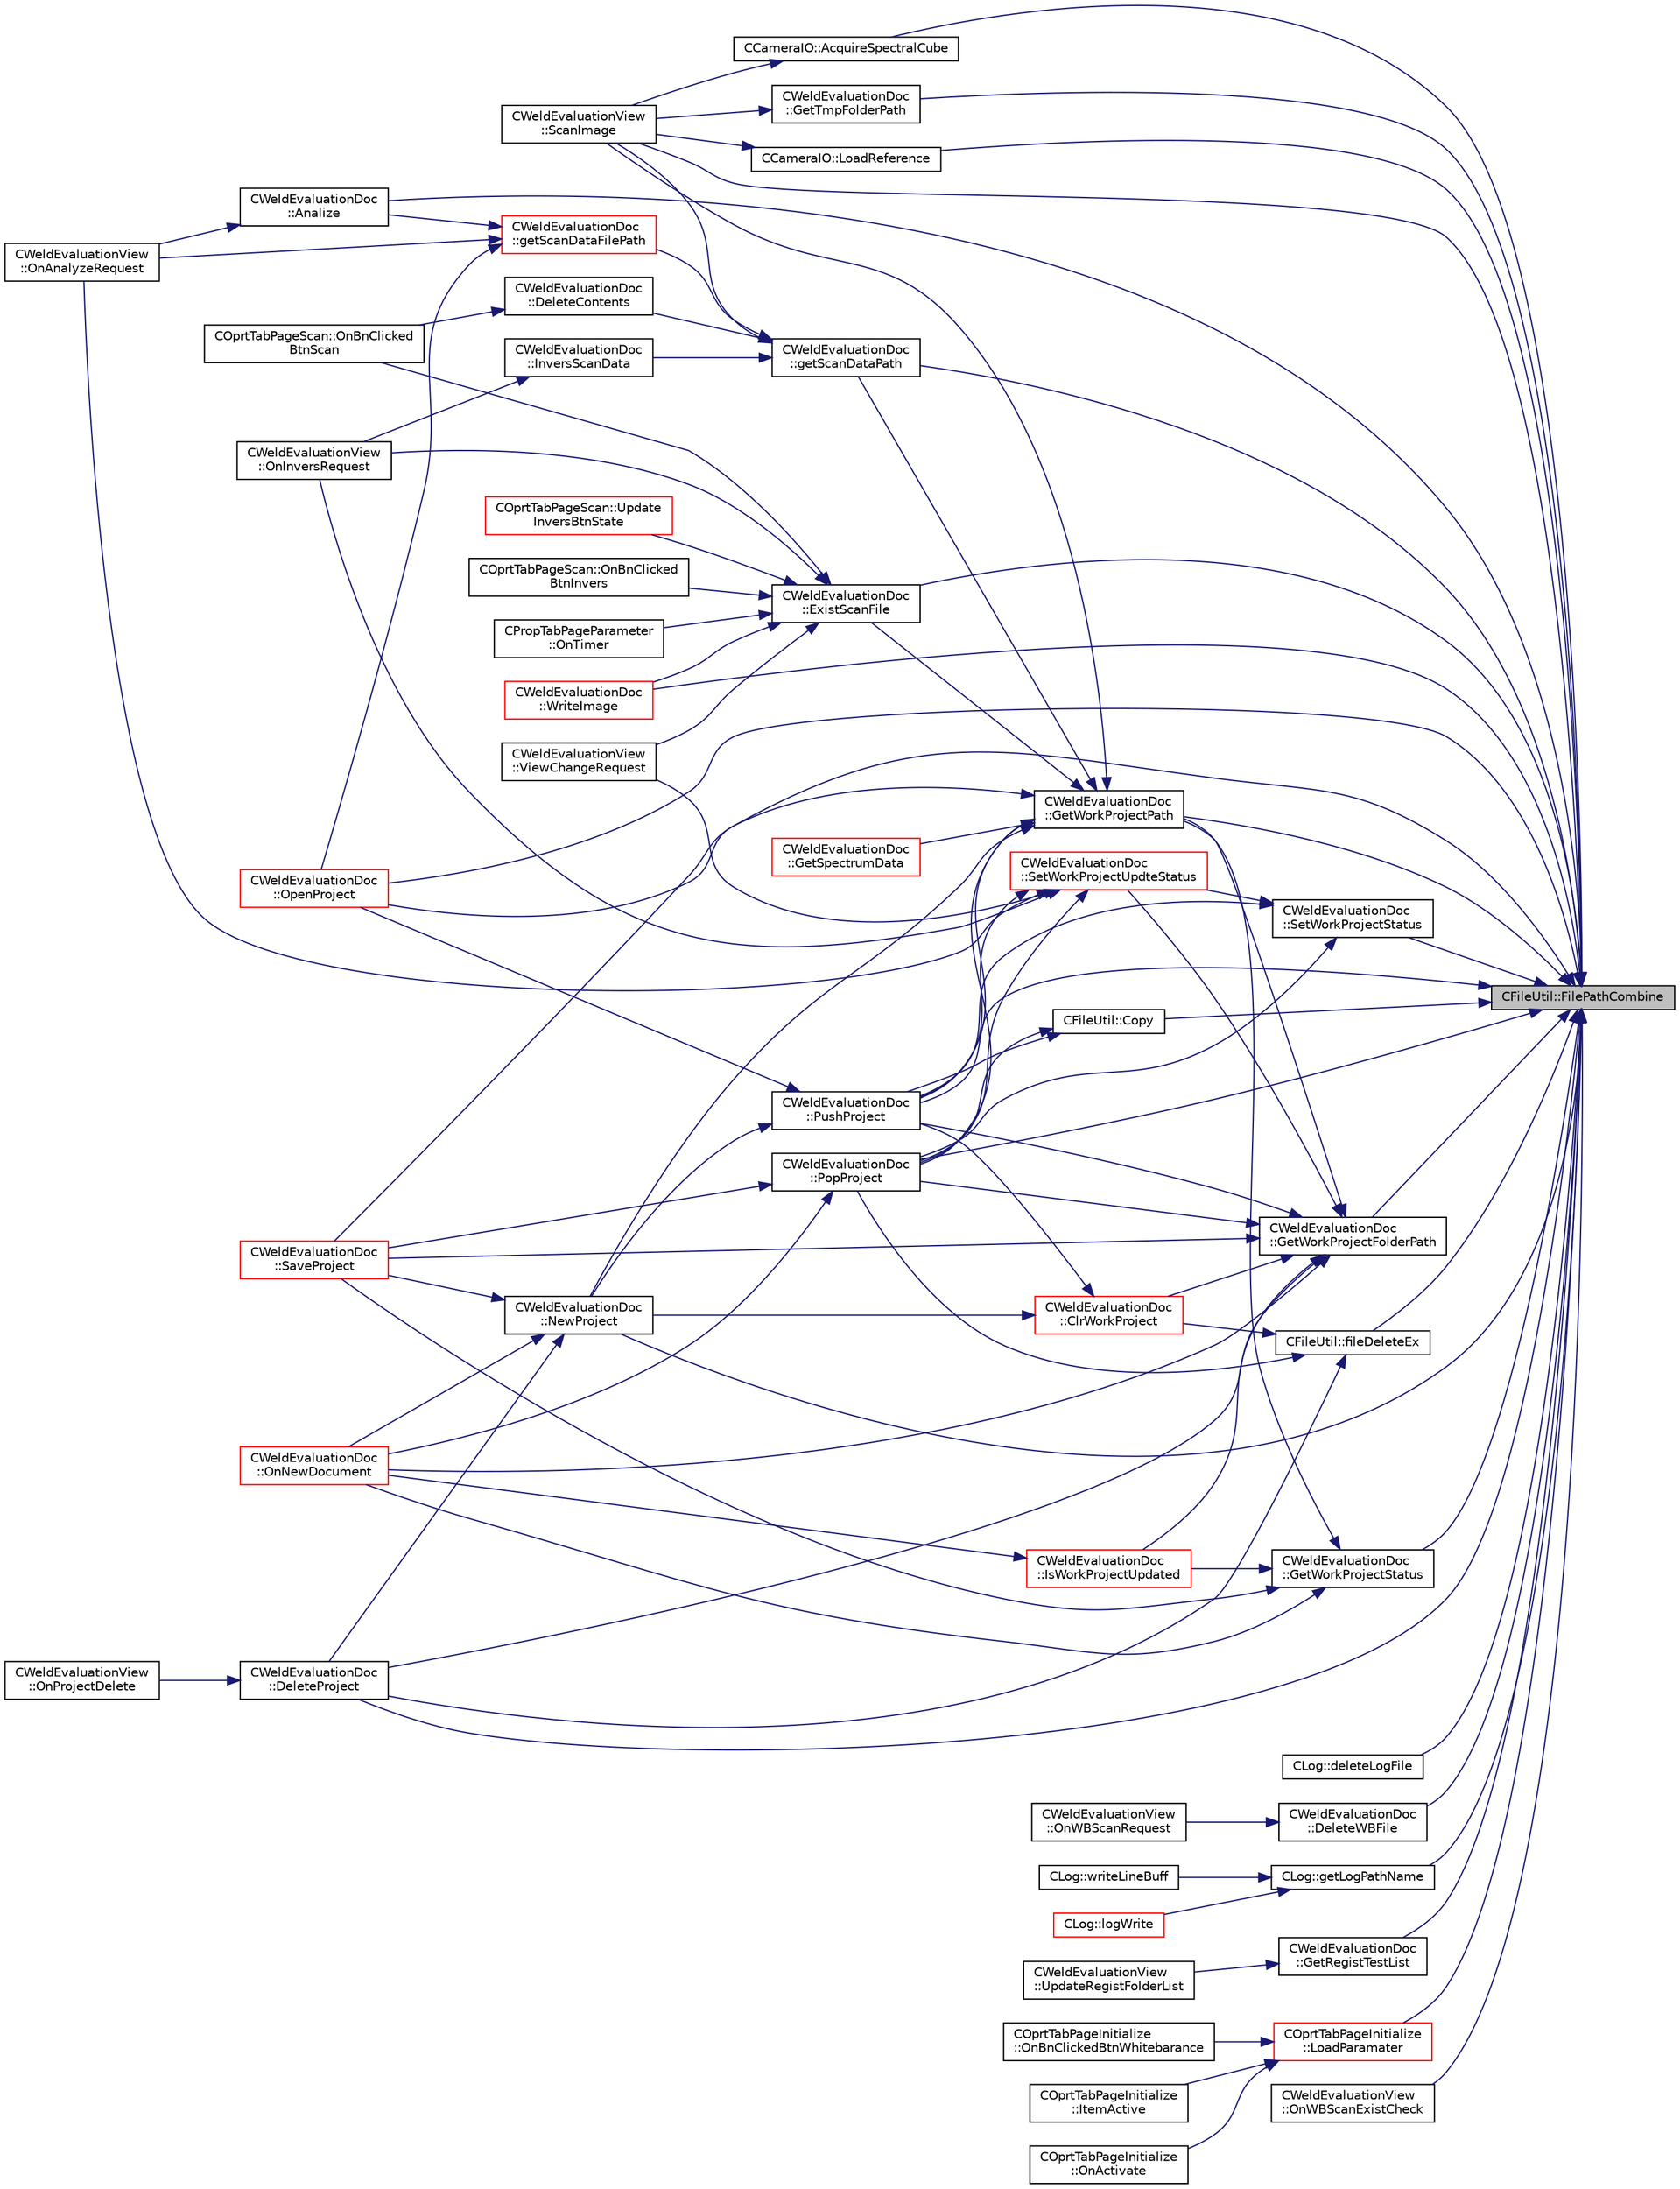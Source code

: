 digraph "CFileUtil::FilePathCombine"
{
 // LATEX_PDF_SIZE
  edge [fontname="Helvetica",fontsize="10",labelfontname="Helvetica",labelfontsize="10"];
  node [fontname="Helvetica",fontsize="10",shape=record];
  rankdir="RL";
  Node1 [label="CFileUtil::FilePathCombine",height=0.2,width=0.4,color="black", fillcolor="grey75", style="filled", fontcolor="black",tooltip="ファイルパスの作成"];
  Node1 -> Node2 [dir="back",color="midnightblue",fontsize="10",style="solid",fontname="Helvetica"];
  Node2 [label="CCameraIO::AcquireSpectralCube",height=0.2,width=0.4,color="black", fillcolor="white", style="filled",URL="$class_c_camera_i_o.html#a0579cb57b28f22477e9f0f27fbf5b845",tooltip="キューブデータ（最終データ）の取得"];
  Node2 -> Node3 [dir="back",color="midnightblue",fontsize="10",style="solid",fontname="Helvetica"];
  Node3 [label="CWeldEvaluationView\l::ScanImage",height=0.2,width=0.4,color="black", fillcolor="white", style="filled",URL="$class_c_weld_evaluation_view.html#af36ee74161f90ac2fe30337a0fe1fb9d",tooltip="スキャンの実施"];
  Node1 -> Node4 [dir="back",color="midnightblue",fontsize="10",style="solid",fontname="Helvetica"];
  Node4 [label="CWeldEvaluationDoc\l::Analize",height=0.2,width=0.4,color="black", fillcolor="white", style="filled",URL="$class_c_weld_evaluation_doc.html#aec529b21bcd80053e9ace596cc28ee56",tooltip="解析の実施"];
  Node4 -> Node5 [dir="back",color="midnightblue",fontsize="10",style="solid",fontname="Helvetica"];
  Node5 [label="CWeldEvaluationView\l::OnAnalyzeRequest",height=0.2,width=0.4,color="black", fillcolor="white", style="filled",URL="$class_c_weld_evaluation_view.html#a1a9fb7c6caa1412479781ba074a64dc8",tooltip="解析実施要求"];
  Node1 -> Node6 [dir="back",color="midnightblue",fontsize="10",style="solid",fontname="Helvetica"];
  Node6 [label="CFileUtil::Copy",height=0.2,width=0.4,color="black", fillcolor="white", style="filled",URL="$class_c_file_util.html#a3e7c1a5aac6ffb5357485b2a97c8b233",tooltip="ファイルのコピー"];
  Node6 -> Node7 [dir="back",color="midnightblue",fontsize="10",style="solid",fontname="Helvetica"];
  Node7 [label="CWeldEvaluationDoc\l::PopProject",height=0.2,width=0.4,color="black", fillcolor="white", style="filled",URL="$class_c_weld_evaluation_doc.html#ad97fb1fff98c1ec282fed06254c44e4f",tooltip="ワークからプロジェクトへ移動"];
  Node7 -> Node8 [dir="back",color="midnightblue",fontsize="10",style="solid",fontname="Helvetica"];
  Node8 [label="CWeldEvaluationDoc\l::OnNewDocument",height=0.2,width=0.4,color="red", fillcolor="white", style="filled",URL="$class_c_weld_evaluation_doc.html#a2e500461803db9361e0e0c86bc549547",tooltip="新規プロジェクト作成"];
  Node7 -> Node10 [dir="back",color="midnightblue",fontsize="10",style="solid",fontname="Helvetica"];
  Node10 [label="CWeldEvaluationDoc\l::SaveProject",height=0.2,width=0.4,color="red", fillcolor="white", style="filled",URL="$class_c_weld_evaluation_doc.html#a92d375305f80e0626001ab1b3c8d75a0",tooltip="プロジェクトの保存"];
  Node6 -> Node13 [dir="back",color="midnightblue",fontsize="10",style="solid",fontname="Helvetica"];
  Node13 [label="CWeldEvaluationDoc\l::PushProject",height=0.2,width=0.4,color="black", fillcolor="white", style="filled",URL="$class_c_weld_evaluation_doc.html#a051b247732fab46470782bf66c3cf332",tooltip="プロジェクトをワークへ移動"];
  Node13 -> Node14 [dir="back",color="midnightblue",fontsize="10",style="solid",fontname="Helvetica"];
  Node14 [label="CWeldEvaluationDoc\l::NewProject",height=0.2,width=0.4,color="black", fillcolor="white", style="filled",URL="$class_c_weld_evaluation_doc.html#a0aec3875f86f89c63daf5161cfded60d",tooltip="新規プロジェクトの構築"];
  Node14 -> Node15 [dir="back",color="midnightblue",fontsize="10",style="solid",fontname="Helvetica"];
  Node15 [label="CWeldEvaluationDoc\l::DeleteProject",height=0.2,width=0.4,color="black", fillcolor="white", style="filled",URL="$class_c_weld_evaluation_doc.html#acceb13e1dba62f59383094194ecf9774",tooltip="プロジェクトの削除"];
  Node15 -> Node16 [dir="back",color="midnightblue",fontsize="10",style="solid",fontname="Helvetica"];
  Node16 [label="CWeldEvaluationView\l::OnProjectDelete",height=0.2,width=0.4,color="black", fillcolor="white", style="filled",URL="$class_c_weld_evaluation_view.html#a1c8f728724d0615945c96bc74bf24e76",tooltip="プロジェクト削除"];
  Node14 -> Node8 [dir="back",color="midnightblue",fontsize="10",style="solid",fontname="Helvetica"];
  Node14 -> Node10 [dir="back",color="midnightblue",fontsize="10",style="solid",fontname="Helvetica"];
  Node13 -> Node17 [dir="back",color="midnightblue",fontsize="10",style="solid",fontname="Helvetica"];
  Node17 [label="CWeldEvaluationDoc\l::OpenProject",height=0.2,width=0.4,color="red", fillcolor="white", style="filled",URL="$class_c_weld_evaluation_doc.html#abd81887407c6ef8abfb6beed49309aab",tooltip="既存プロジェクトのオープン"];
  Node1 -> Node20 [dir="back",color="midnightblue",fontsize="10",style="solid",fontname="Helvetica"];
  Node20 [label="CLog::deleteLogFile",height=0.2,width=0.4,color="black", fillcolor="white", style="filled",URL="$class_c_log.html#ab71eadeaabab3775e02b9abaabc92564",tooltip="ログファイル削除"];
  Node1 -> Node15 [dir="back",color="midnightblue",fontsize="10",style="solid",fontname="Helvetica"];
  Node1 -> Node21 [dir="back",color="midnightblue",fontsize="10",style="solid",fontname="Helvetica"];
  Node21 [label="CWeldEvaluationDoc\l::DeleteWBFile",height=0.2,width=0.4,color="black", fillcolor="white", style="filled",URL="$class_c_weld_evaluation_doc.html#a0da31b2f65ebdcc0fa233216ce2b570e",tooltip="ホワイトバランスファイルの削除"];
  Node21 -> Node22 [dir="back",color="midnightblue",fontsize="10",style="solid",fontname="Helvetica"];
  Node22 [label="CWeldEvaluationView\l::OnWBScanRequest",height=0.2,width=0.4,color="black", fillcolor="white", style="filled",URL="$class_c_weld_evaluation_view.html#a2b69faf84702201cc5dbfe3fcd202b32",tooltip="ホワイトバランススキャンの要求"];
  Node1 -> Node23 [dir="back",color="midnightblue",fontsize="10",style="solid",fontname="Helvetica"];
  Node23 [label="CWeldEvaluationDoc\l::ExistScanFile",height=0.2,width=0.4,color="black", fillcolor="white", style="filled",URL="$class_c_weld_evaluation_doc.html#a41aafce3ebbfa44a9741100ed1134583",tooltip="スキャンファイルの設定有無判定"];
  Node23 -> Node24 [dir="back",color="midnightblue",fontsize="10",style="solid",fontname="Helvetica"];
  Node24 [label="COprtTabPageScan::OnBnClicked\lBtnInvers",height=0.2,width=0.4,color="black", fillcolor="white", style="filled",URL="$class_c_oprt_tab_page_scan.html#a6b87d0ef6afcfc5a37e5bfa25d13c06d",tooltip="「上下反転」ボタン押下時処理"];
  Node23 -> Node25 [dir="back",color="midnightblue",fontsize="10",style="solid",fontname="Helvetica"];
  Node25 [label="COprtTabPageScan::OnBnClicked\lBtnScan",height=0.2,width=0.4,color="black", fillcolor="white", style="filled",URL="$class_c_oprt_tab_page_scan.html#a325bd4d3b6c573140e8b23f901378767",tooltip="スキャンボタン押下時処理"];
  Node23 -> Node26 [dir="back",color="midnightblue",fontsize="10",style="solid",fontname="Helvetica"];
  Node26 [label="CWeldEvaluationView\l::OnInversRequest",height=0.2,width=0.4,color="black", fillcolor="white", style="filled",URL="$class_c_weld_evaluation_view.html#a64432e2c0e21d161465fb28eb9e71594",tooltip="データ反転の要求"];
  Node23 -> Node27 [dir="back",color="midnightblue",fontsize="10",style="solid",fontname="Helvetica"];
  Node27 [label="CPropTabPageParameter\l::OnTimer",height=0.2,width=0.4,color="black", fillcolor="white", style="filled",URL="$class_c_prop_tab_page_parameter.html#a14f7d8b2d5db7edb3211c6c969dd4701",tooltip="タイマー"];
  Node23 -> Node28 [dir="back",color="midnightblue",fontsize="10",style="solid",fontname="Helvetica"];
  Node28 [label="COprtTabPageScan::Update\lInversBtnState",height=0.2,width=0.4,color="red", fillcolor="white", style="filled",URL="$class_c_oprt_tab_page_scan.html#ad0d522b4950e2d288d1ad4aaf9d9a7ec",tooltip="「上下反転」ボタンの状態更新"];
  Node23 -> Node34 [dir="back",color="midnightblue",fontsize="10",style="solid",fontname="Helvetica"];
  Node34 [label="CWeldEvaluationView\l::ViewChangeRequest",height=0.2,width=0.4,color="black", fillcolor="white", style="filled",URL="$class_c_weld_evaluation_view.html#a50da59446b116e48eb00b4ccc6074cdd",tooltip="表示変更リクエスト"];
  Node23 -> Node35 [dir="back",color="midnightblue",fontsize="10",style="solid",fontname="Helvetica"];
  Node35 [label="CWeldEvaluationDoc\l::WriteImage",height=0.2,width=0.4,color="red", fillcolor="white", style="filled",URL="$class_c_weld_evaluation_doc.html#a898813fc506ac6765717271c8d944663",tooltip="スキャンイメージの保存"];
  Node1 -> Node37 [dir="back",color="midnightblue",fontsize="10",style="solid",fontname="Helvetica"];
  Node37 [label="CFileUtil::fileDeleteEx",height=0.2,width=0.4,color="black", fillcolor="white", style="filled",URL="$class_c_file_util.html#a1a5b66b44b29a8777c94cf89f960323d",tooltip="ファイルを削除する（ディレクトリを含むリーカーシブル削除）"];
  Node37 -> Node38 [dir="back",color="midnightblue",fontsize="10",style="solid",fontname="Helvetica"];
  Node38 [label="CWeldEvaluationDoc\l::ClrWorkProject",height=0.2,width=0.4,color="red", fillcolor="white", style="filled",URL="$class_c_weld_evaluation_doc.html#a66c4a406f8a43359ced44c21e974cb90",tooltip="ワークプロジェクトの削除"];
  Node38 -> Node14 [dir="back",color="midnightblue",fontsize="10",style="solid",fontname="Helvetica"];
  Node38 -> Node13 [dir="back",color="midnightblue",fontsize="10",style="solid",fontname="Helvetica"];
  Node37 -> Node15 [dir="back",color="midnightblue",fontsize="10",style="solid",fontname="Helvetica"];
  Node37 -> Node7 [dir="back",color="midnightblue",fontsize="10",style="solid",fontname="Helvetica"];
  Node1 -> Node40 [dir="back",color="midnightblue",fontsize="10",style="solid",fontname="Helvetica"];
  Node40 [label="CLog::getLogPathName",height=0.2,width=0.4,color="black", fillcolor="white", style="filled",URL="$class_c_log.html#ab9c474897ca906770f57d5da2feefa6d",tooltip="ログファイルフルパス名の取得"];
  Node40 -> Node41 [dir="back",color="midnightblue",fontsize="10",style="solid",fontname="Helvetica"];
  Node41 [label="CLog::logWrite",height=0.2,width=0.4,color="red", fillcolor="white", style="filled",URL="$class_c_log.html#ac31d4dac2937ba01a36d1a3b44b83d70",tooltip="ログの出力"];
  Node40 -> Node77 [dir="back",color="midnightblue",fontsize="10",style="solid",fontname="Helvetica"];
  Node77 [label="CLog::writeLineBuff",height=0.2,width=0.4,color="black", fillcolor="white", style="filled",URL="$class_c_log.html#a525e7b49275b938e8ffaa42256983e20",tooltip="ログ出力ラインバッファのログ出力"];
  Node1 -> Node78 [dir="back",color="midnightblue",fontsize="10",style="solid",fontname="Helvetica"];
  Node78 [label="CWeldEvaluationDoc\l::GetRegistTestList",height=0.2,width=0.4,color="black", fillcolor="white", style="filled",URL="$class_c_weld_evaluation_doc.html#a4b4d97dc8543d294f654097e4a7d74e2",tooltip="登録済み検査の取得"];
  Node78 -> Node79 [dir="back",color="midnightblue",fontsize="10",style="solid",fontname="Helvetica"];
  Node79 [label="CWeldEvaluationView\l::UpdateRegistFolderList",height=0.2,width=0.4,color="black", fillcolor="white", style="filled",URL="$class_c_weld_evaluation_view.html#a20abe7b7184bdf47f0e0f3cdfa7dfe92",tooltip="登録済み検査リストの更新"];
  Node1 -> Node80 [dir="back",color="midnightblue",fontsize="10",style="solid",fontname="Helvetica"];
  Node80 [label="CWeldEvaluationDoc\l::getScanDataPath",height=0.2,width=0.4,color="black", fillcolor="white", style="filled",URL="$class_c_weld_evaluation_doc.html#a18363dcc891c5e076681195958f7ab18",tooltip="スキャンファイルパス取得（拡張子なし）"];
  Node80 -> Node81 [dir="back",color="midnightblue",fontsize="10",style="solid",fontname="Helvetica"];
  Node81 [label="CWeldEvaluationDoc\l::DeleteContents",height=0.2,width=0.4,color="black", fillcolor="white", style="filled",URL="$class_c_weld_evaluation_doc.html#a21fcb772f7329ee52b9b1922b133eca0",tooltip="スキャン情報の削除"];
  Node81 -> Node25 [dir="back",color="midnightblue",fontsize="10",style="solid",fontname="Helvetica"];
  Node80 -> Node82 [dir="back",color="midnightblue",fontsize="10",style="solid",fontname="Helvetica"];
  Node82 [label="CWeldEvaluationDoc\l::getScanDataFilePath",height=0.2,width=0.4,color="red", fillcolor="white", style="filled",URL="$class_c_weld_evaluation_doc.html#a20f4912ddc5aef772cd12ec334e55f04",tooltip="スキャンデータファイルパス取得"];
  Node82 -> Node4 [dir="back",color="midnightblue",fontsize="10",style="solid",fontname="Helvetica"];
  Node82 -> Node5 [dir="back",color="midnightblue",fontsize="10",style="solid",fontname="Helvetica"];
  Node82 -> Node17 [dir="back",color="midnightblue",fontsize="10",style="solid",fontname="Helvetica"];
  Node80 -> Node71 [dir="back",color="midnightblue",fontsize="10",style="solid",fontname="Helvetica"];
  Node71 [label="CWeldEvaluationDoc\l::InversScanData",height=0.2,width=0.4,color="black", fillcolor="white", style="filled",URL="$class_c_weld_evaluation_doc.html#a7b5e52d33a0ce7e1fd3e55d6558c553e",tooltip="スキャンデータの反転"];
  Node71 -> Node26 [dir="back",color="midnightblue",fontsize="10",style="solid",fontname="Helvetica"];
  Node80 -> Node3 [dir="back",color="midnightblue",fontsize="10",style="solid",fontname="Helvetica"];
  Node1 -> Node84 [dir="back",color="midnightblue",fontsize="10",style="solid",fontname="Helvetica"];
  Node84 [label="CWeldEvaluationDoc\l::GetTmpFolderPath",height=0.2,width=0.4,color="black", fillcolor="white", style="filled",URL="$class_c_weld_evaluation_doc.html#a490621d98c4eefbef7f4b666363a4baf",tooltip="添付フォルダへのパス取得"];
  Node84 -> Node3 [dir="back",color="midnightblue",fontsize="10",style="solid",fontname="Helvetica"];
  Node1 -> Node85 [dir="back",color="midnightblue",fontsize="10",style="solid",fontname="Helvetica"];
  Node85 [label="CWeldEvaluationDoc\l::GetWorkProjectFolderPath",height=0.2,width=0.4,color="black", fillcolor="white", style="filled",URL="$class_c_weld_evaluation_doc.html#ad87e80d1bd51455408e6b782912c3036",tooltip="ワークプロジェクトのルートパス取得"];
  Node85 -> Node38 [dir="back",color="midnightblue",fontsize="10",style="solid",fontname="Helvetica"];
  Node85 -> Node15 [dir="back",color="midnightblue",fontsize="10",style="solid",fontname="Helvetica"];
  Node85 -> Node86 [dir="back",color="midnightblue",fontsize="10",style="solid",fontname="Helvetica"];
  Node86 [label="CWeldEvaluationDoc\l::GetWorkProjectPath",height=0.2,width=0.4,color="black", fillcolor="white", style="filled",URL="$class_c_weld_evaluation_doc.html#ab9b811efdecb8b32d42d8eaeba752b23",tooltip="ワークプロジェクトパスの取得"];
  Node86 -> Node23 [dir="back",color="midnightblue",fontsize="10",style="solid",fontname="Helvetica"];
  Node86 -> Node80 [dir="back",color="midnightblue",fontsize="10",style="solid",fontname="Helvetica"];
  Node86 -> Node68 [dir="back",color="midnightblue",fontsize="10",style="solid",fontname="Helvetica"];
  Node68 [label="CWeldEvaluationDoc\l::GetSpectrumData",height=0.2,width=0.4,color="red", fillcolor="white", style="filled",URL="$class_c_weld_evaluation_doc.html#ad49fe5bd6a5dbd63b150bde87a194a10",tooltip="指定位置スペクトル群の取得"];
  Node86 -> Node14 [dir="back",color="midnightblue",fontsize="10",style="solid",fontname="Helvetica"];
  Node86 -> Node17 [dir="back",color="midnightblue",fontsize="10",style="solid",fontname="Helvetica"];
  Node86 -> Node7 [dir="back",color="midnightblue",fontsize="10",style="solid",fontname="Helvetica"];
  Node86 -> Node13 [dir="back",color="midnightblue",fontsize="10",style="solid",fontname="Helvetica"];
  Node86 -> Node3 [dir="back",color="midnightblue",fontsize="10",style="solid",fontname="Helvetica"];
  Node85 -> Node87 [dir="back",color="midnightblue",fontsize="10",style="solid",fontname="Helvetica"];
  Node87 [label="CWeldEvaluationDoc\l::IsWorkProjectUpdated",height=0.2,width=0.4,color="red", fillcolor="white", style="filled",URL="$class_c_weld_evaluation_doc.html#a6d85514e7850edc2d4dc4c007445bb17",tooltip="プロジェクトの更新判定"];
  Node87 -> Node8 [dir="back",color="midnightblue",fontsize="10",style="solid",fontname="Helvetica"];
  Node85 -> Node8 [dir="back",color="midnightblue",fontsize="10",style="solid",fontname="Helvetica"];
  Node85 -> Node7 [dir="back",color="midnightblue",fontsize="10",style="solid",fontname="Helvetica"];
  Node85 -> Node13 [dir="back",color="midnightblue",fontsize="10",style="solid",fontname="Helvetica"];
  Node85 -> Node10 [dir="back",color="midnightblue",fontsize="10",style="solid",fontname="Helvetica"];
  Node85 -> Node88 [dir="back",color="midnightblue",fontsize="10",style="solid",fontname="Helvetica"];
  Node88 [label="CWeldEvaluationDoc\l::SetWorkProjectUpdteStatus",height=0.2,width=0.4,color="red", fillcolor="white", style="filled",URL="$class_c_weld_evaluation_doc.html#aacd463c0c66894d78faa479f9cf975f8",tooltip="プロジェクトの更新ステータス設定"];
  Node88 -> Node5 [dir="back",color="midnightblue",fontsize="10",style="solid",fontname="Helvetica"];
  Node88 -> Node26 [dir="back",color="midnightblue",fontsize="10",style="solid",fontname="Helvetica"];
  Node88 -> Node7 [dir="back",color="midnightblue",fontsize="10",style="solid",fontname="Helvetica"];
  Node88 -> Node13 [dir="back",color="midnightblue",fontsize="10",style="solid",fontname="Helvetica"];
  Node88 -> Node34 [dir="back",color="midnightblue",fontsize="10",style="solid",fontname="Helvetica"];
  Node1 -> Node86 [dir="back",color="midnightblue",fontsize="10",style="solid",fontname="Helvetica"];
  Node1 -> Node91 [dir="back",color="midnightblue",fontsize="10",style="solid",fontname="Helvetica"];
  Node91 [label="CWeldEvaluationDoc\l::GetWorkProjectStatus",height=0.2,width=0.4,color="black", fillcolor="white", style="filled",URL="$class_c_weld_evaluation_doc.html#a827c581753a1e8dab5c6a6437e8d1696",tooltip="プロジェクトステータス取得"];
  Node91 -> Node86 [dir="back",color="midnightblue",fontsize="10",style="solid",fontname="Helvetica"];
  Node91 -> Node87 [dir="back",color="midnightblue",fontsize="10",style="solid",fontname="Helvetica"];
  Node91 -> Node8 [dir="back",color="midnightblue",fontsize="10",style="solid",fontname="Helvetica"];
  Node91 -> Node10 [dir="back",color="midnightblue",fontsize="10",style="solid",fontname="Helvetica"];
  Node1 -> Node57 [dir="back",color="midnightblue",fontsize="10",style="solid",fontname="Helvetica"];
  Node57 [label="COprtTabPageInitialize\l::LoadParamater",height=0.2,width=0.4,color="red", fillcolor="white", style="filled",URL="$class_c_oprt_tab_page_initialize.html#a39a52da491a71f8afec8c1366284227a",tooltip="パラメータの読み込み"];
  Node57 -> Node58 [dir="back",color="midnightblue",fontsize="10",style="solid",fontname="Helvetica"];
  Node58 [label="COprtTabPageInitialize\l::ItemActive",height=0.2,width=0.4,color="black", fillcolor="white", style="filled",URL="$class_c_oprt_tab_page_initialize.html#ad26437c34391f67b3546182071900642",tooltip="アイテムのアクティブ/ディアクティブ化"];
  Node57 -> Node59 [dir="back",color="midnightblue",fontsize="10",style="solid",fontname="Helvetica"];
  Node59 [label="COprtTabPageInitialize\l::OnActivate",height=0.2,width=0.4,color="black", fillcolor="white", style="filled",URL="$class_c_oprt_tab_page_initialize.html#a51b47e6f52aacb9733fdc52ac320f573",tooltip="アクティブ時処理"];
  Node57 -> Node60 [dir="back",color="midnightblue",fontsize="10",style="solid",fontname="Helvetica"];
  Node60 [label="COprtTabPageInitialize\l::OnBnClickedBtnWhitebarance",height=0.2,width=0.4,color="black", fillcolor="white", style="filled",URL="$class_c_oprt_tab_page_initialize.html#ab94bb92896d005e2ea95e3f7fe4f49e8",tooltip="ホワイトバランスボタン押下時処理"];
  Node1 -> Node48 [dir="back",color="midnightblue",fontsize="10",style="solid",fontname="Helvetica"];
  Node48 [label="CCameraIO::LoadReference",height=0.2,width=0.4,color="black", fillcolor="white", style="filled",URL="$class_c_camera_i_o.html#a840fb31e388d67d52c8e316ded6a9e21",tooltip="リファレンス（ホワイトバランス）の読み込み"];
  Node48 -> Node3 [dir="back",color="midnightblue",fontsize="10",style="solid",fontname="Helvetica"];
  Node1 -> Node14 [dir="back",color="midnightblue",fontsize="10",style="solid",fontname="Helvetica"];
  Node1 -> Node92 [dir="back",color="midnightblue",fontsize="10",style="solid",fontname="Helvetica"];
  Node92 [label="CWeldEvaluationView\l::OnWBScanExistCheck",height=0.2,width=0.4,color="black", fillcolor="white", style="filled",URL="$class_c_weld_evaluation_view.html#a9dcdce885e3876bfca2870cffae3a3d3",tooltip="ホワイトバランススキャンの実施有無判定"];
  Node1 -> Node17 [dir="back",color="midnightblue",fontsize="10",style="solid",fontname="Helvetica"];
  Node1 -> Node7 [dir="back",color="midnightblue",fontsize="10",style="solid",fontname="Helvetica"];
  Node1 -> Node13 [dir="back",color="midnightblue",fontsize="10",style="solid",fontname="Helvetica"];
  Node1 -> Node10 [dir="back",color="midnightblue",fontsize="10",style="solid",fontname="Helvetica"];
  Node1 -> Node3 [dir="back",color="midnightblue",fontsize="10",style="solid",fontname="Helvetica"];
  Node1 -> Node93 [dir="back",color="midnightblue",fontsize="10",style="solid",fontname="Helvetica"];
  Node93 [label="CWeldEvaluationDoc\l::SetWorkProjectStatus",height=0.2,width=0.4,color="black", fillcolor="white", style="filled",URL="$class_c_weld_evaluation_doc.html#a7e566eb5b56caf422a7b530513bb1f0a",tooltip="プロジェクトステータス設定"];
  Node93 -> Node7 [dir="back",color="midnightblue",fontsize="10",style="solid",fontname="Helvetica"];
  Node93 -> Node13 [dir="back",color="midnightblue",fontsize="10",style="solid",fontname="Helvetica"];
  Node93 -> Node88 [dir="back",color="midnightblue",fontsize="10",style="solid",fontname="Helvetica"];
  Node1 -> Node35 [dir="back",color="midnightblue",fontsize="10",style="solid",fontname="Helvetica"];
}
